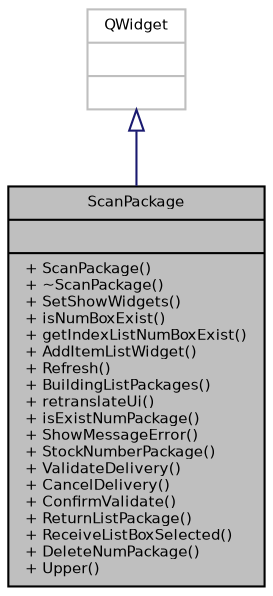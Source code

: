 digraph "ScanPackage"
{
 // INTERACTIVE_SVG=YES
  bgcolor="transparent";
  edge [fontname="Helvetica",fontsize="7",labelfontname="Helvetica",labelfontsize="7"];
  node [fontname="Helvetica",fontsize="7",shape=record];
  Node1 [label="{ScanPackage\n||+ ScanPackage()\l+ ~ScanPackage()\l+ SetShowWidgets()\l+ isNumBoxExist()\l+ getIndexListNumBoxExist()\l+ AddItemListWidget()\l+ Refresh()\l+ BuildingListPackages()\l+ retranslateUi()\l+ isExistNumPackage()\l+ ShowMessageError()\l+ StockNumberPackage()\l+ ValidateDelivery()\l+ CancelDelivery()\l+ ConfirmValidate()\l+ ReturnListPackage()\l+ ReceiveListBoxSelected()\l+ DeleteNumPackage()\l+ Upper()\l}",height=0.2,width=0.4,color="black", fillcolor="grey75", style="filled", fontcolor="black"];
  Node2 -> Node1 [dir="back",color="midnightblue",fontsize="7",style="solid",arrowtail="onormal",fontname="Helvetica"];
  Node2 [label="{QWidget\n||}",height=0.2,width=0.4,color="grey75"];
}
